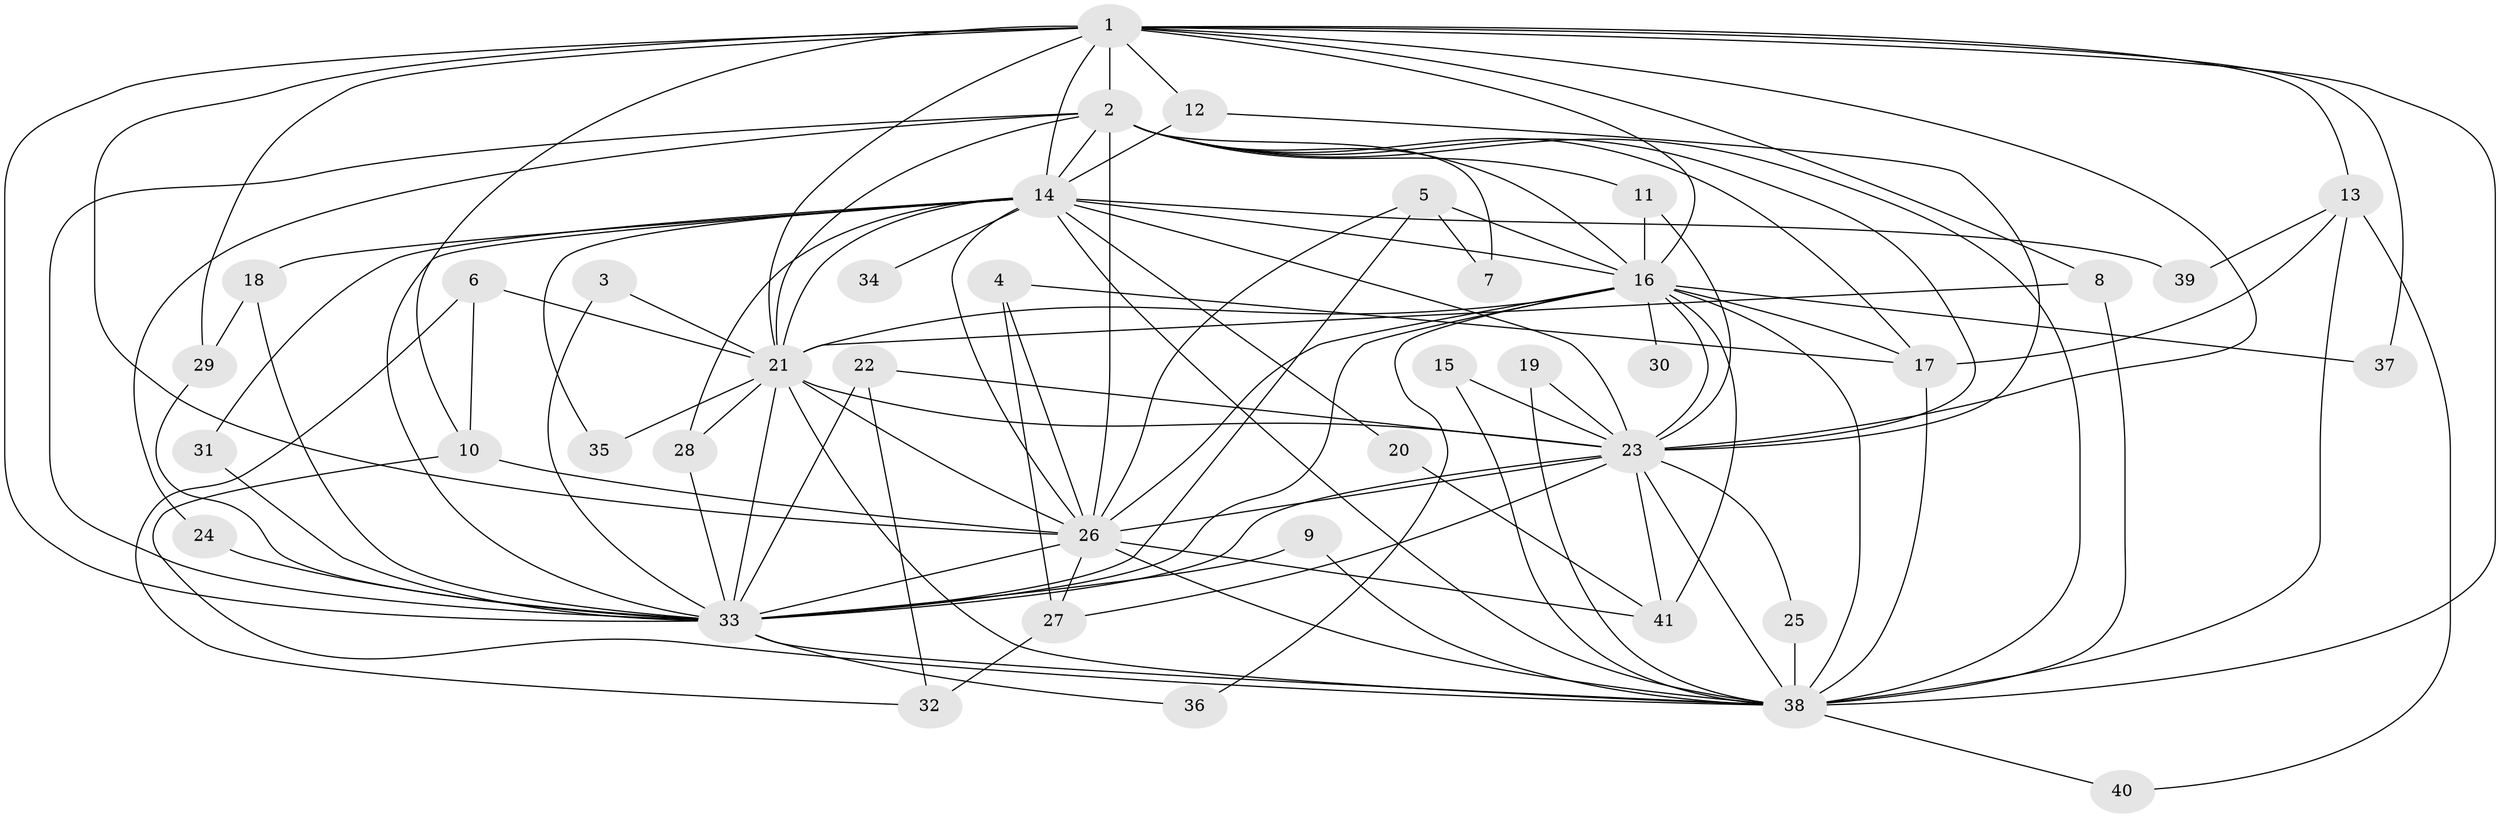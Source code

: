 // original degree distribution, {16: 0.029411764705882353, 15: 0.029411764705882353, 19: 0.029411764705882353, 23: 0.029411764705882353, 10: 0.014705882352941176, 21: 0.014705882352941176, 4: 0.08823529411764706, 5: 0.029411764705882353, 2: 0.5735294117647058, 3: 0.16176470588235295}
// Generated by graph-tools (version 1.1) at 2025/36/03/04/25 23:36:16]
// undirected, 41 vertices, 110 edges
graph export_dot {
  node [color=gray90,style=filled];
  1;
  2;
  3;
  4;
  5;
  6;
  7;
  8;
  9;
  10;
  11;
  12;
  13;
  14;
  15;
  16;
  17;
  18;
  19;
  20;
  21;
  22;
  23;
  24;
  25;
  26;
  27;
  28;
  29;
  30;
  31;
  32;
  33;
  34;
  35;
  36;
  37;
  38;
  39;
  40;
  41;
  1 -- 2 [weight=2.0];
  1 -- 8 [weight=1.0];
  1 -- 10 [weight=1.0];
  1 -- 12 [weight=1.0];
  1 -- 13 [weight=1.0];
  1 -- 14 [weight=1.0];
  1 -- 16 [weight=1.0];
  1 -- 21 [weight=1.0];
  1 -- 23 [weight=1.0];
  1 -- 26 [weight=1.0];
  1 -- 29 [weight=1.0];
  1 -- 33 [weight=1.0];
  1 -- 37 [weight=1.0];
  1 -- 38 [weight=1.0];
  2 -- 7 [weight=1.0];
  2 -- 11 [weight=1.0];
  2 -- 14 [weight=2.0];
  2 -- 16 [weight=2.0];
  2 -- 17 [weight=1.0];
  2 -- 21 [weight=3.0];
  2 -- 23 [weight=2.0];
  2 -- 24 [weight=1.0];
  2 -- 26 [weight=3.0];
  2 -- 33 [weight=2.0];
  2 -- 38 [weight=3.0];
  3 -- 21 [weight=1.0];
  3 -- 33 [weight=1.0];
  4 -- 17 [weight=1.0];
  4 -- 26 [weight=1.0];
  4 -- 27 [weight=1.0];
  5 -- 7 [weight=1.0];
  5 -- 16 [weight=1.0];
  5 -- 26 [weight=1.0];
  5 -- 33 [weight=1.0];
  6 -- 10 [weight=1.0];
  6 -- 21 [weight=1.0];
  6 -- 32 [weight=1.0];
  8 -- 21 [weight=1.0];
  8 -- 38 [weight=1.0];
  9 -- 33 [weight=1.0];
  9 -- 38 [weight=1.0];
  10 -- 26 [weight=1.0];
  10 -- 38 [weight=1.0];
  11 -- 16 [weight=2.0];
  11 -- 23 [weight=1.0];
  12 -- 14 [weight=1.0];
  12 -- 23 [weight=1.0];
  13 -- 17 [weight=1.0];
  13 -- 38 [weight=1.0];
  13 -- 39 [weight=1.0];
  13 -- 40 [weight=1.0];
  14 -- 16 [weight=1.0];
  14 -- 18 [weight=2.0];
  14 -- 20 [weight=1.0];
  14 -- 21 [weight=1.0];
  14 -- 23 [weight=2.0];
  14 -- 26 [weight=1.0];
  14 -- 28 [weight=1.0];
  14 -- 31 [weight=1.0];
  14 -- 33 [weight=1.0];
  14 -- 34 [weight=1.0];
  14 -- 35 [weight=1.0];
  14 -- 38 [weight=1.0];
  14 -- 39 [weight=2.0];
  15 -- 23 [weight=1.0];
  15 -- 38 [weight=1.0];
  16 -- 17 [weight=1.0];
  16 -- 21 [weight=1.0];
  16 -- 23 [weight=2.0];
  16 -- 26 [weight=1.0];
  16 -- 30 [weight=1.0];
  16 -- 33 [weight=1.0];
  16 -- 36 [weight=1.0];
  16 -- 37 [weight=1.0];
  16 -- 38 [weight=1.0];
  16 -- 41 [weight=1.0];
  17 -- 38 [weight=1.0];
  18 -- 29 [weight=1.0];
  18 -- 33 [weight=1.0];
  19 -- 23 [weight=1.0];
  19 -- 38 [weight=1.0];
  20 -- 41 [weight=1.0];
  21 -- 23 [weight=2.0];
  21 -- 26 [weight=1.0];
  21 -- 28 [weight=1.0];
  21 -- 33 [weight=1.0];
  21 -- 35 [weight=1.0];
  21 -- 38 [weight=1.0];
  22 -- 23 [weight=1.0];
  22 -- 32 [weight=1.0];
  22 -- 33 [weight=1.0];
  23 -- 25 [weight=1.0];
  23 -- 26 [weight=1.0];
  23 -- 27 [weight=1.0];
  23 -- 33 [weight=4.0];
  23 -- 38 [weight=1.0];
  23 -- 41 [weight=1.0];
  24 -- 33 [weight=2.0];
  25 -- 38 [weight=1.0];
  26 -- 27 [weight=1.0];
  26 -- 33 [weight=1.0];
  26 -- 38 [weight=1.0];
  26 -- 41 [weight=1.0];
  27 -- 32 [weight=1.0];
  28 -- 33 [weight=1.0];
  29 -- 33 [weight=1.0];
  31 -- 33 [weight=1.0];
  33 -- 36 [weight=1.0];
  33 -- 38 [weight=1.0];
  38 -- 40 [weight=1.0];
}
